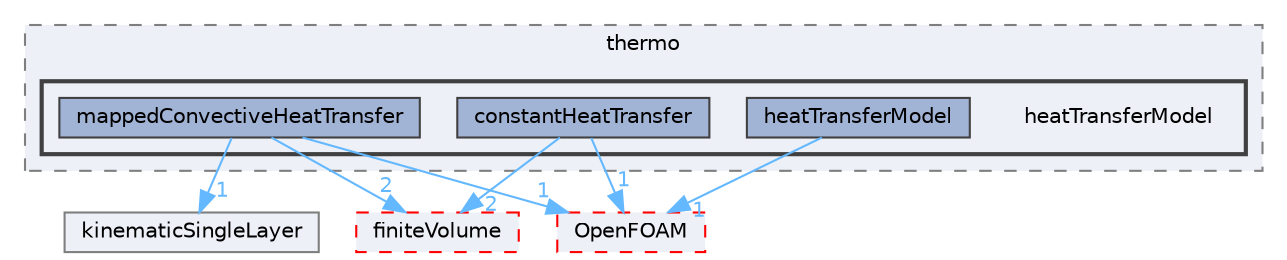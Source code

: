 digraph "src/regionModels/surfaceFilmModels/submodels/thermo/heatTransferModel"
{
 // LATEX_PDF_SIZE
  bgcolor="transparent";
  edge [fontname=Helvetica,fontsize=10,labelfontname=Helvetica,labelfontsize=10];
  node [fontname=Helvetica,fontsize=10,shape=box,height=0.2,width=0.4];
  compound=true
  subgraph clusterdir_0c42a79c89636d0140c9997747e5985b {
    graph [ bgcolor="#edf0f7", pencolor="grey50", label="thermo", fontname=Helvetica,fontsize=10 style="filled,dashed", URL="dir_0c42a79c89636d0140c9997747e5985b.html",tooltip=""]
  subgraph clusterdir_c66a9f62c3f9db27452d795171e9cfbb {
    graph [ bgcolor="#edf0f7", pencolor="grey25", label="", fontname=Helvetica,fontsize=10 style="filled,bold", URL="dir_c66a9f62c3f9db27452d795171e9cfbb.html",tooltip=""]
    dir_c66a9f62c3f9db27452d795171e9cfbb [shape=plaintext, label="heatTransferModel"];
  dir_2555084c829f0c35fe2b11f35f312546 [label="constantHeatTransfer", fillcolor="#a2b4d6", color="grey25", style="filled", URL="dir_2555084c829f0c35fe2b11f35f312546.html",tooltip=""];
  dir_c3dd615ac9837941ab57dbeaa48e5ef5 [label="heatTransferModel", fillcolor="#a2b4d6", color="grey25", style="filled", URL="dir_c3dd615ac9837941ab57dbeaa48e5ef5.html",tooltip=""];
  dir_0f334ad379b835025eea4ce1af33c0b5 [label="mappedConvectiveHeatTransfer", fillcolor="#a2b4d6", color="grey25", style="filled", URL="dir_0f334ad379b835025eea4ce1af33c0b5.html",tooltip=""];
  }
  }
  dir_9bd15774b555cf7259a6fa18f99fe99b [label="finiteVolume", fillcolor="#edf0f7", color="red", style="filled,dashed", URL="dir_9bd15774b555cf7259a6fa18f99fe99b.html",tooltip=""];
  dir_1c60e658c3548753b29433c6c9718fd3 [label="kinematicSingleLayer", fillcolor="#edf0f7", color="grey50", style="filled", URL="dir_1c60e658c3548753b29433c6c9718fd3.html",tooltip=""];
  dir_c5473ff19b20e6ec4dfe5c310b3778a8 [label="OpenFOAM", fillcolor="#edf0f7", color="red", style="filled,dashed", URL="dir_c5473ff19b20e6ec4dfe5c310b3778a8.html",tooltip=""];
  dir_2555084c829f0c35fe2b11f35f312546->dir_9bd15774b555cf7259a6fa18f99fe99b [headlabel="2", labeldistance=1.5 headhref="dir_000629_001387.html" href="dir_000629_001387.html" color="steelblue1" fontcolor="steelblue1"];
  dir_2555084c829f0c35fe2b11f35f312546->dir_c5473ff19b20e6ec4dfe5c310b3778a8 [headlabel="1", labeldistance=1.5 headhref="dir_000629_002695.html" href="dir_000629_002695.html" color="steelblue1" fontcolor="steelblue1"];
  dir_c3dd615ac9837941ab57dbeaa48e5ef5->dir_c5473ff19b20e6ec4dfe5c310b3778a8 [headlabel="1", labeldistance=1.5 headhref="dir_001722_002695.html" href="dir_001722_002695.html" color="steelblue1" fontcolor="steelblue1"];
  dir_0f334ad379b835025eea4ce1af33c0b5->dir_1c60e658c3548753b29433c6c9718fd3 [headlabel="1", labeldistance=1.5 headhref="dir_002301_002026.html" href="dir_002301_002026.html" color="steelblue1" fontcolor="steelblue1"];
  dir_0f334ad379b835025eea4ce1af33c0b5->dir_9bd15774b555cf7259a6fa18f99fe99b [headlabel="2", labeldistance=1.5 headhref="dir_002301_001387.html" href="dir_002301_001387.html" color="steelblue1" fontcolor="steelblue1"];
  dir_0f334ad379b835025eea4ce1af33c0b5->dir_c5473ff19b20e6ec4dfe5c310b3778a8 [headlabel="1", labeldistance=1.5 headhref="dir_002301_002695.html" href="dir_002301_002695.html" color="steelblue1" fontcolor="steelblue1"];
}
